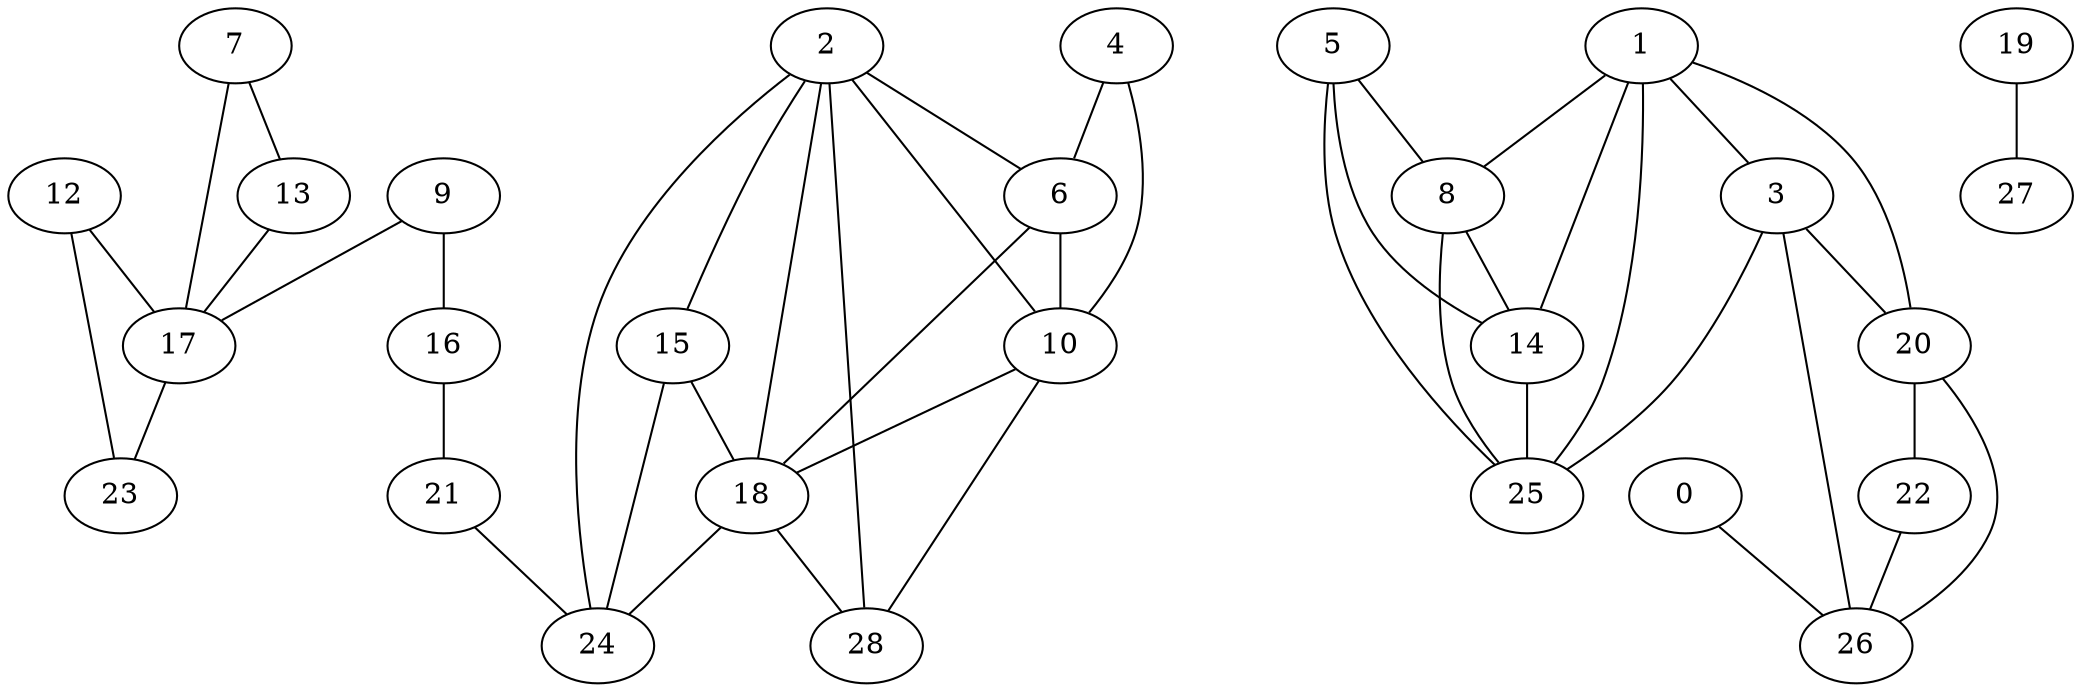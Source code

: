 graph {
    7 -- 13;
    14 -- 25;
    15 -- 24;
    8 -- 14;
    6 -- 10;
    2 -- 18;
    19 -- 27;
    8 -- 25;
    4 -- 6;
    1 -- 3;
    3 -- 20;
    9 -- 16;
    1 -- 25;
    20 -- 26;
    2 -- 10;
    4 -- 10;
    22 -- 26;
    17 -- 23;
    2 -- 6;
    1 -- 14;
    9 -- 17;
    16 -- 21;
    0 -- 26;
    10 -- 28;
    12 -- 17;
    10 -- 18;
    18 -- 24;
    7 -- 17;
    2 -- 15;
    5 -- 14;
    2 -- 24;
    12 -- 23;
    15 -- 18;
    5 -- 8;
    18 -- 28;
    13 -- 17;
    2 -- 28;
    20 -- 22;
    1 -- 8;
    21 -- 24;
    6 -- 18;
    3 -- 26;
    3 -- 25;
    1 -- 20;
    5 -- 25;
}
